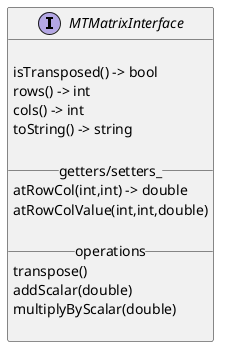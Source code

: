@startuml

interface MTMatrixInterface {

isTransposed() -> bool
rows() -> int
cols() -> int
toString() -> string

__getters/setters___
atRowCol(int,int) -> double
atRowColValue(int,int,double)

__operations__
transpose()
addScalar(double)
multiplyByScalar(double)

}

@enduml
